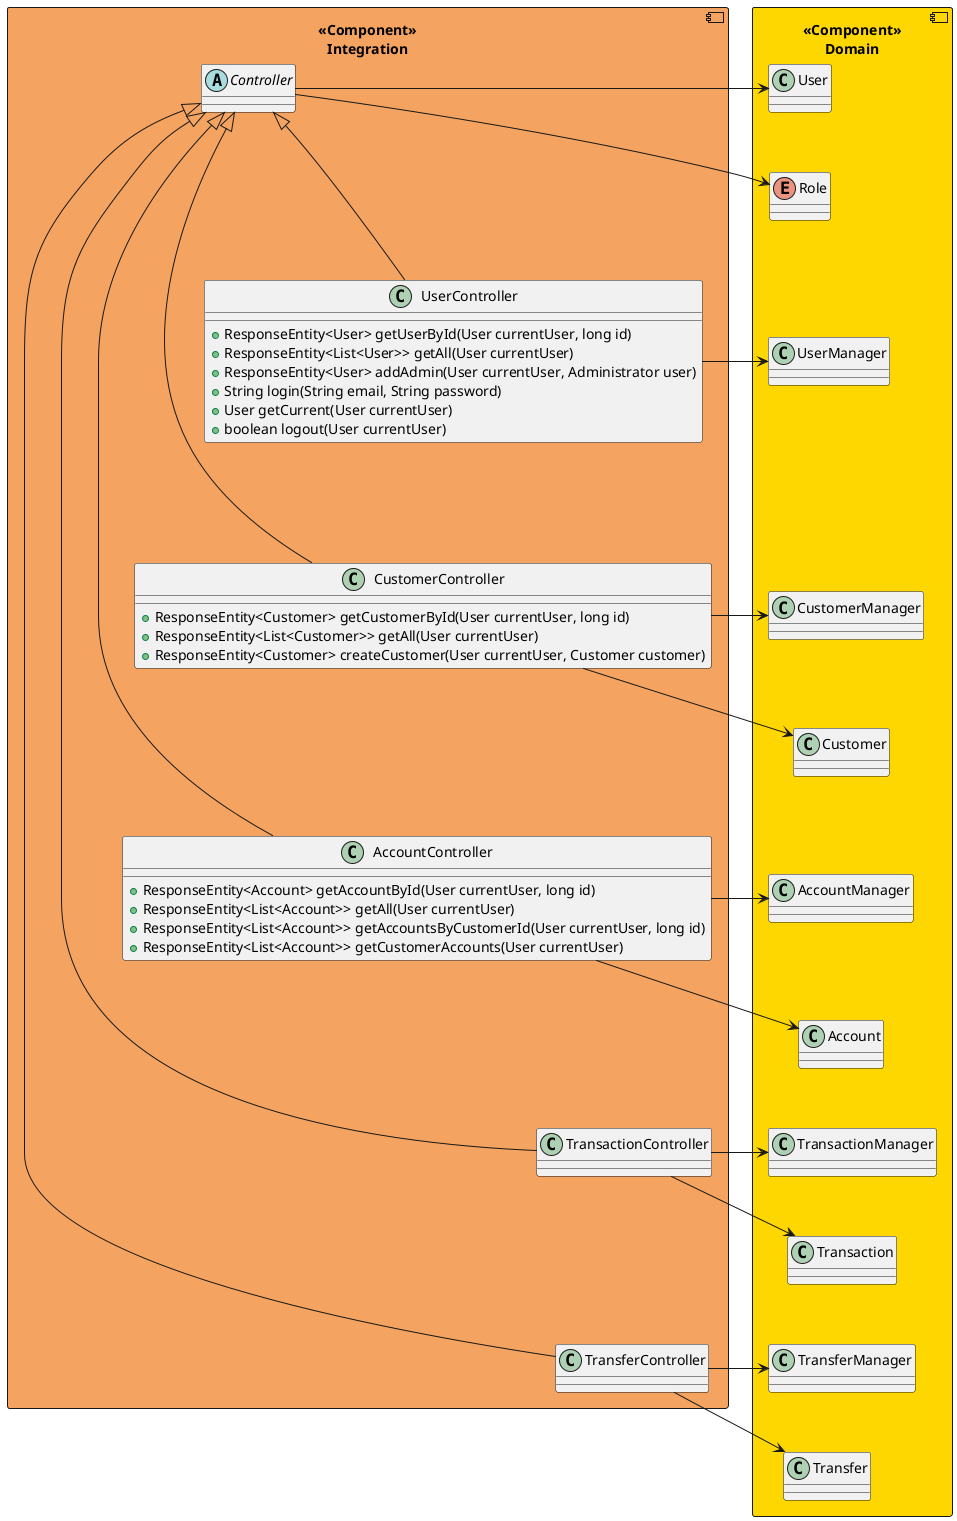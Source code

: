 @startuml ClassIntegration

skinparam class {
    BackgroundColor<<Repository>> SkyBlue
    BorderColor<<Repository>> Navy
    BackgroundColor<<Access>> Snow
    BorderColor<<Access>> Plum
    BackgroundColor<<Integration>> SandyBrown
    BorderColor<<Integration>> Tomato
    BackgroundColor<<Domain>> Gold
    BorderColor<<Domain>> Red
}

component "<<Component>>\nIntegration" as integration #SandyBrown {
    abstract Controller {

    }
    
    class UserController {
        + ResponseEntity<User> getUserById(User currentUser, long id)
        + ResponseEntity<List<User>> getAll(User currentUser)
        + ResponseEntity<User> addAdmin(User currentUser, Administrator user)
        + String login(String email, String password)
        + User getCurrent(User currentUser)
        + boolean logout(User currentUser)
    }

    class CustomerController {
        + ResponseEntity<Customer> getCustomerById(User currentUser, long id)
        + ResponseEntity<List<Customer>> getAll(User currentUser)
        + ResponseEntity<Customer> createCustomer(User currentUser, Customer customer)
    }

    class AccountController {
        + ResponseEntity<Account> getAccountById(User currentUser, long id)
        + ResponseEntity<List<Account>> getAll(User currentUser)
        + ResponseEntity<List<Account>> getAccountsByCustomerId(User currentUser, long id)
        + ResponseEntity<List<Account>> getCustomerAccounts(User currentUser)
    }

    class TransactionController {
    }

    class TransferController {
    }
}

component "<<Component>>\nDomain" as domain #Gold {
    class User
    enum Role
    class UserManager
    class CustomerManager
    class Customer
    class AccountManager
    class Account
    class TransactionManager
    class Transaction
    class TransferManager
    class Transfer
}

Controller -> User
Controller --> Role
Controller ---[hidden]> UserController

UserController ->  UserManager
UserController ---[hidden]> CustomerController

CustomerController ->  CustomerManager
CustomerController --> Customer
CustomerController ---[hidden]> AccountController

AccountController -> AccountManager
AccountController --> Account
AccountController ---[hidden]> TransactionController

TransactionController -> TransactionManager
TransactionController --> Transaction
TransactionController ---[hidden]> TransferController

TransferController -> TransferManager
TransferController --> Transfer

Controller <|-- UserController
Controller <|---- CustomerController
Controller <|------ AccountController
Controller <|-------- TransactionController
Controller <|---------- TransferController

User --[hidden]> Role
Role --[hidden]> UserManager
UserManager ---[hidden]> CustomerManager
CustomerManager --[hidden]> Customer
Customer --[hidden]> AccountManager
AccountManager --[hidden]> Account
Account --[hidden]> TransactionManager
TransactionManager --[hidden]> Transaction
Transaction --[hidden]> TransferManager
TransferManager --[hidden]> Transfer

' note as note1
'     TODO: add new methods to all controllers.
' end note

' note as note2
'     Every controller deals with User,
'     so it's better to move this common logic to 
'     abstract Controller class.
' end note

' integration -up- note1
' Controller -up- note2

@enduml